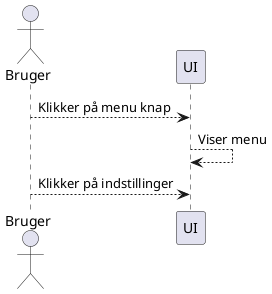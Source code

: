 @startuml

Actor Bruger

Bruger --> UI: Klikker på menu knap
UI --> UI: Viser menu
Bruger --> UI: Klikker på indstillinger

@enduml